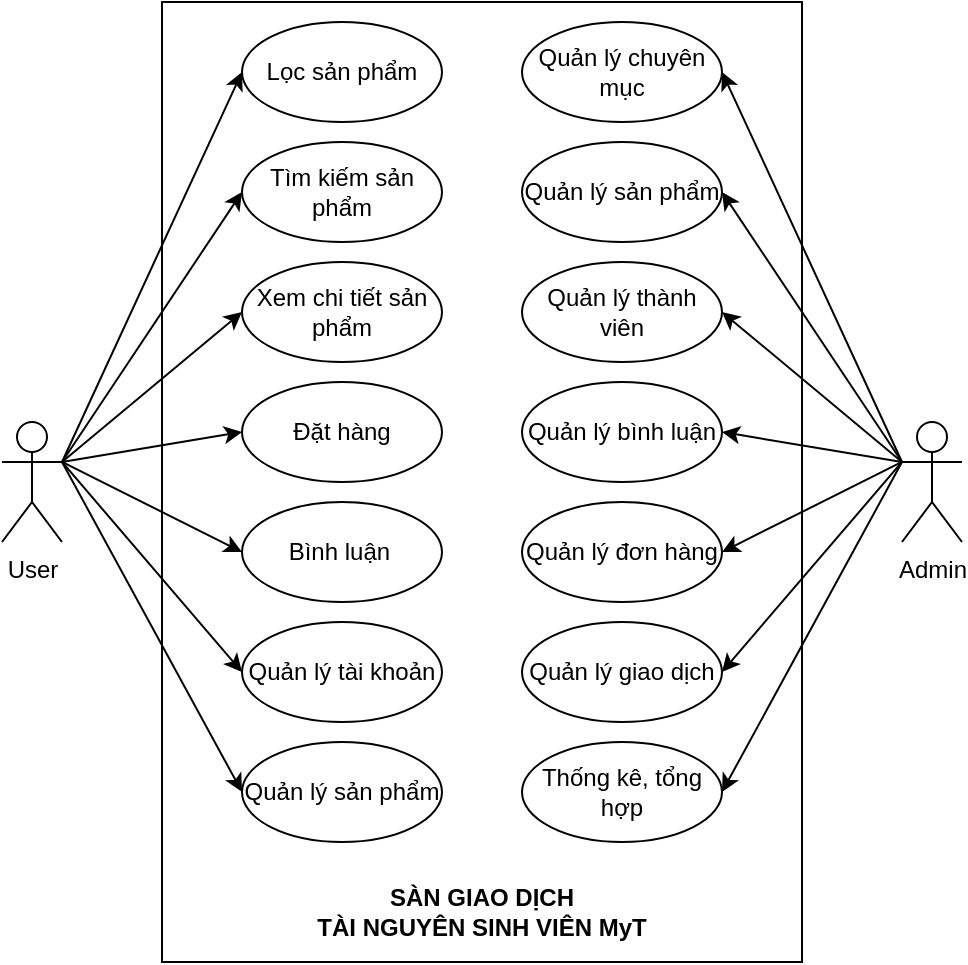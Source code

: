 <mxfile version="22.1.7" type="device">
  <diagram name="Trang-1" id="Lrgt-PvoCkyY8Q8NDvO3">
    <mxGraphModel dx="1424" dy="1723" grid="1" gridSize="10" guides="1" tooltips="1" connect="1" arrows="1" fold="1" page="1" pageScale="1" pageWidth="827" pageHeight="1169" math="0" shadow="0">
      <root>
        <mxCell id="0" />
        <mxCell id="1" parent="0" />
        <mxCell id="7EfYqvf8t_Rbblh0Zhkl-10" value="" style="rounded=0;whiteSpace=wrap;html=1;" vertex="1" parent="1">
          <mxGeometry x="200" y="-40" width="320" height="480" as="geometry" />
        </mxCell>
        <mxCell id="97ZM0KcIbgQwktlMibFA-3" value="User" style="shape=umlActor;verticalLabelPosition=bottom;verticalAlign=top;html=1;outlineConnect=0;" parent="1" vertex="1">
          <mxGeometry x="120" y="170" width="30" height="60" as="geometry" />
        </mxCell>
        <mxCell id="97ZM0KcIbgQwktlMibFA-4" value="Lọc sản phẩm" style="ellipse;whiteSpace=wrap;html=1;" parent="1" vertex="1">
          <mxGeometry x="240" y="-30" width="100" height="50" as="geometry" />
        </mxCell>
        <mxCell id="97ZM0KcIbgQwktlMibFA-5" value="Tìm kiếm sản phẩm" style="ellipse;whiteSpace=wrap;html=1;" parent="1" vertex="1">
          <mxGeometry x="240" y="30" width="100" height="50" as="geometry" />
        </mxCell>
        <mxCell id="97ZM0KcIbgQwktlMibFA-6" value="Xem chi tiết sản phẩm" style="ellipse;whiteSpace=wrap;html=1;" parent="1" vertex="1">
          <mxGeometry x="240" y="90" width="100" height="50" as="geometry" />
        </mxCell>
        <mxCell id="97ZM0KcIbgQwktlMibFA-7" value="Đặt hàng" style="ellipse;whiteSpace=wrap;html=1;" parent="1" vertex="1">
          <mxGeometry x="240" y="150" width="100" height="50" as="geometry" />
        </mxCell>
        <mxCell id="97ZM0KcIbgQwktlMibFA-8" value="Bình luận&lt;span style=&quot;white-space: pre;&quot;&gt;&#x9;&lt;/span&gt;" style="ellipse;whiteSpace=wrap;html=1;" parent="1" vertex="1">
          <mxGeometry x="240" y="210" width="100" height="50" as="geometry" />
        </mxCell>
        <mxCell id="97ZM0KcIbgQwktlMibFA-10" value="" style="endArrow=classic;html=1;rounded=0;exitX=1;exitY=0.333;exitDx=0;exitDy=0;exitPerimeter=0;entryX=0;entryY=0.5;entryDx=0;entryDy=0;" parent="1" source="97ZM0KcIbgQwktlMibFA-3" target="97ZM0KcIbgQwktlMibFA-4" edge="1">
          <mxGeometry width="50" height="50" relative="1" as="geometry">
            <mxPoint x="250" y="70" as="sourcePoint" />
            <mxPoint x="300" y="20" as="targetPoint" />
          </mxGeometry>
        </mxCell>
        <mxCell id="7EfYqvf8t_Rbblh0Zhkl-1" value="" style="endArrow=classic;html=1;rounded=0;exitX=1;exitY=0.333;exitDx=0;exitDy=0;exitPerimeter=0;entryX=0;entryY=0.5;entryDx=0;entryDy=0;" edge="1" parent="1" source="97ZM0KcIbgQwktlMibFA-3" target="97ZM0KcIbgQwktlMibFA-5">
          <mxGeometry width="50" height="50" relative="1" as="geometry">
            <mxPoint x="160" y="110" as="sourcePoint" />
            <mxPoint x="220" y="5" as="targetPoint" />
          </mxGeometry>
        </mxCell>
        <mxCell id="7EfYqvf8t_Rbblh0Zhkl-2" value="" style="endArrow=classic;html=1;rounded=0;exitX=1;exitY=0.333;exitDx=0;exitDy=0;exitPerimeter=0;entryX=0;entryY=0.5;entryDx=0;entryDy=0;" edge="1" parent="1" source="97ZM0KcIbgQwktlMibFA-3" target="97ZM0KcIbgQwktlMibFA-6">
          <mxGeometry width="50" height="50" relative="1" as="geometry">
            <mxPoint x="160" y="110" as="sourcePoint" />
            <mxPoint x="220" y="65" as="targetPoint" />
          </mxGeometry>
        </mxCell>
        <mxCell id="7EfYqvf8t_Rbblh0Zhkl-3" value="" style="endArrow=classic;html=1;rounded=0;exitX=1;exitY=0.333;exitDx=0;exitDy=0;exitPerimeter=0;entryX=0;entryY=0.5;entryDx=0;entryDy=0;" edge="1" parent="1" source="97ZM0KcIbgQwktlMibFA-3" target="97ZM0KcIbgQwktlMibFA-7">
          <mxGeometry width="50" height="50" relative="1" as="geometry">
            <mxPoint x="160" y="110" as="sourcePoint" />
            <mxPoint x="220" y="125" as="targetPoint" />
          </mxGeometry>
        </mxCell>
        <mxCell id="7EfYqvf8t_Rbblh0Zhkl-4" value="" style="endArrow=classic;html=1;rounded=0;exitX=1;exitY=0.333;exitDx=0;exitDy=0;exitPerimeter=0;entryX=0;entryY=0.5;entryDx=0;entryDy=0;" edge="1" parent="1" source="97ZM0KcIbgQwktlMibFA-3" target="97ZM0KcIbgQwktlMibFA-8">
          <mxGeometry width="50" height="50" relative="1" as="geometry">
            <mxPoint x="150" y="140" as="sourcePoint" />
            <mxPoint x="210" y="215" as="targetPoint" />
          </mxGeometry>
        </mxCell>
        <mxCell id="7EfYqvf8t_Rbblh0Zhkl-5" value="Quản lý tài khoản" style="ellipse;whiteSpace=wrap;html=1;" vertex="1" parent="1">
          <mxGeometry x="240" y="270" width="100" height="50" as="geometry" />
        </mxCell>
        <mxCell id="7EfYqvf8t_Rbblh0Zhkl-6" value="" style="endArrow=classic;html=1;rounded=0;exitX=1;exitY=0.333;exitDx=0;exitDy=0;exitPerimeter=0;entryX=0;entryY=0.5;entryDx=0;entryDy=0;" edge="1" parent="1" source="97ZM0KcIbgQwktlMibFA-3" target="7EfYqvf8t_Rbblh0Zhkl-5">
          <mxGeometry width="50" height="50" relative="1" as="geometry">
            <mxPoint x="160" y="110" as="sourcePoint" />
            <mxPoint x="250" y="240" as="targetPoint" />
          </mxGeometry>
        </mxCell>
        <mxCell id="7EfYqvf8t_Rbblh0Zhkl-7" value="Quản lý sản phẩm" style="ellipse;whiteSpace=wrap;html=1;" vertex="1" parent="1">
          <mxGeometry x="240" y="330" width="100" height="50" as="geometry" />
        </mxCell>
        <mxCell id="7EfYqvf8t_Rbblh0Zhkl-8" value="" style="endArrow=classic;html=1;rounded=0;exitX=1;exitY=0.333;exitDx=0;exitDy=0;exitPerimeter=0;entryX=0;entryY=0.5;entryDx=0;entryDy=0;" edge="1" parent="1" source="97ZM0KcIbgQwktlMibFA-3" target="7EfYqvf8t_Rbblh0Zhkl-7">
          <mxGeometry width="50" height="50" relative="1" as="geometry">
            <mxPoint x="150" y="140" as="sourcePoint" />
            <mxPoint x="240" y="335" as="targetPoint" />
          </mxGeometry>
        </mxCell>
        <mxCell id="7EfYqvf8t_Rbblh0Zhkl-27" value="Admin" style="shape=umlActor;verticalLabelPosition=bottom;verticalAlign=top;html=1;outlineConnect=0;" vertex="1" parent="1">
          <mxGeometry x="570" y="170" width="30" height="60" as="geometry" />
        </mxCell>
        <mxCell id="7EfYqvf8t_Rbblh0Zhkl-28" value="Quản lý chuyên mục" style="ellipse;whiteSpace=wrap;html=1;" vertex="1" parent="1">
          <mxGeometry x="380" y="-30" width="100" height="50" as="geometry" />
        </mxCell>
        <mxCell id="7EfYqvf8t_Rbblh0Zhkl-29" value="Quản lý sản phẩm" style="ellipse;whiteSpace=wrap;html=1;" vertex="1" parent="1">
          <mxGeometry x="380" y="30" width="100" height="50" as="geometry" />
        </mxCell>
        <mxCell id="7EfYqvf8t_Rbblh0Zhkl-30" value="Quản lý thành viên" style="ellipse;whiteSpace=wrap;html=1;" vertex="1" parent="1">
          <mxGeometry x="380" y="90" width="100" height="50" as="geometry" />
        </mxCell>
        <mxCell id="7EfYqvf8t_Rbblh0Zhkl-31" value="Quản lý bình luận" style="ellipse;whiteSpace=wrap;html=1;" vertex="1" parent="1">
          <mxGeometry x="380" y="150" width="100" height="50" as="geometry" />
        </mxCell>
        <mxCell id="7EfYqvf8t_Rbblh0Zhkl-32" value="Quản lý đơn hàng" style="ellipse;whiteSpace=wrap;html=1;" vertex="1" parent="1">
          <mxGeometry x="380" y="210" width="100" height="50" as="geometry" />
        </mxCell>
        <mxCell id="7EfYqvf8t_Rbblh0Zhkl-33" value="" style="endArrow=classic;html=1;rounded=0;exitX=0;exitY=0.333;exitDx=0;exitDy=0;exitPerimeter=0;entryX=1;entryY=0.5;entryDx=0;entryDy=0;" edge="1" parent="1" source="7EfYqvf8t_Rbblh0Zhkl-27" target="7EfYqvf8t_Rbblh0Zhkl-28">
          <mxGeometry width="50" height="50" relative="1" as="geometry">
            <mxPoint x="390" y="70" as="sourcePoint" />
            <mxPoint x="440" y="20" as="targetPoint" />
          </mxGeometry>
        </mxCell>
        <mxCell id="7EfYqvf8t_Rbblh0Zhkl-34" value="" style="endArrow=classic;html=1;rounded=0;entryX=1;entryY=0.5;entryDx=0;entryDy=0;exitX=0;exitY=0.333;exitDx=0;exitDy=0;exitPerimeter=0;" edge="1" parent="1" source="7EfYqvf8t_Rbblh0Zhkl-27" target="7EfYqvf8t_Rbblh0Zhkl-29">
          <mxGeometry width="50" height="50" relative="1" as="geometry">
            <mxPoint x="580" y="190" as="sourcePoint" />
            <mxPoint x="360" y="5" as="targetPoint" />
          </mxGeometry>
        </mxCell>
        <mxCell id="7EfYqvf8t_Rbblh0Zhkl-35" value="" style="endArrow=classic;html=1;rounded=0;entryX=1;entryY=0.5;entryDx=0;entryDy=0;exitX=0;exitY=0.333;exitDx=0;exitDy=0;exitPerimeter=0;" edge="1" parent="1" source="7EfYqvf8t_Rbblh0Zhkl-27" target="7EfYqvf8t_Rbblh0Zhkl-30">
          <mxGeometry width="50" height="50" relative="1" as="geometry">
            <mxPoint x="580" y="190" as="sourcePoint" />
            <mxPoint x="360" y="65" as="targetPoint" />
          </mxGeometry>
        </mxCell>
        <mxCell id="7EfYqvf8t_Rbblh0Zhkl-36" value="" style="endArrow=classic;html=1;rounded=0;exitX=0;exitY=0.333;exitDx=0;exitDy=0;exitPerimeter=0;entryX=1;entryY=0.5;entryDx=0;entryDy=0;" edge="1" parent="1" source="7EfYqvf8t_Rbblh0Zhkl-27" target="7EfYqvf8t_Rbblh0Zhkl-31">
          <mxGeometry width="50" height="50" relative="1" as="geometry">
            <mxPoint x="300" y="110" as="sourcePoint" />
            <mxPoint x="360" y="125" as="targetPoint" />
          </mxGeometry>
        </mxCell>
        <mxCell id="7EfYqvf8t_Rbblh0Zhkl-37" value="" style="endArrow=classic;html=1;rounded=0;entryX=1;entryY=0.5;entryDx=0;entryDy=0;exitX=0;exitY=0.333;exitDx=0;exitDy=0;exitPerimeter=0;" edge="1" parent="1" source="7EfYqvf8t_Rbblh0Zhkl-27" target="7EfYqvf8t_Rbblh0Zhkl-32">
          <mxGeometry width="50" height="50" relative="1" as="geometry">
            <mxPoint x="550" y="190" as="sourcePoint" />
            <mxPoint x="350" y="215" as="targetPoint" />
          </mxGeometry>
        </mxCell>
        <mxCell id="7EfYqvf8t_Rbblh0Zhkl-38" value="Quản lý giao dịch" style="ellipse;whiteSpace=wrap;html=1;" vertex="1" parent="1">
          <mxGeometry x="380" y="270" width="100" height="50" as="geometry" />
        </mxCell>
        <mxCell id="7EfYqvf8t_Rbblh0Zhkl-39" value="" style="endArrow=classic;html=1;rounded=0;exitX=0;exitY=0.333;exitDx=0;exitDy=0;exitPerimeter=0;entryX=1;entryY=0.5;entryDx=0;entryDy=0;" edge="1" parent="1" source="7EfYqvf8t_Rbblh0Zhkl-27" target="7EfYqvf8t_Rbblh0Zhkl-38">
          <mxGeometry width="50" height="50" relative="1" as="geometry">
            <mxPoint x="300" y="110" as="sourcePoint" />
            <mxPoint x="390" y="240" as="targetPoint" />
          </mxGeometry>
        </mxCell>
        <mxCell id="7EfYqvf8t_Rbblh0Zhkl-40" value="Thống kê, tổng hợp" style="ellipse;whiteSpace=wrap;html=1;" vertex="1" parent="1">
          <mxGeometry x="380" y="330" width="100" height="50" as="geometry" />
        </mxCell>
        <mxCell id="7EfYqvf8t_Rbblh0Zhkl-41" value="" style="endArrow=classic;html=1;rounded=0;exitX=0;exitY=0.333;exitDx=0;exitDy=0;exitPerimeter=0;entryX=1;entryY=0.5;entryDx=0;entryDy=0;" edge="1" parent="1" source="7EfYqvf8t_Rbblh0Zhkl-27" target="7EfYqvf8t_Rbblh0Zhkl-40">
          <mxGeometry width="50" height="50" relative="1" as="geometry">
            <mxPoint x="290" y="140" as="sourcePoint" />
            <mxPoint x="380" y="335" as="targetPoint" />
          </mxGeometry>
        </mxCell>
        <mxCell id="7EfYqvf8t_Rbblh0Zhkl-44" value="&lt;b&gt;SÀN GIAO DỊCH &lt;br&gt;TÀI NGUYÊN SINH VIÊN MyT&lt;/b&gt;" style="text;html=1;strokeColor=none;fillColor=none;align=center;verticalAlign=middle;whiteSpace=wrap;rounded=0;" vertex="1" parent="1">
          <mxGeometry x="275" y="400" width="170" height="30" as="geometry" />
        </mxCell>
      </root>
    </mxGraphModel>
  </diagram>
</mxfile>
